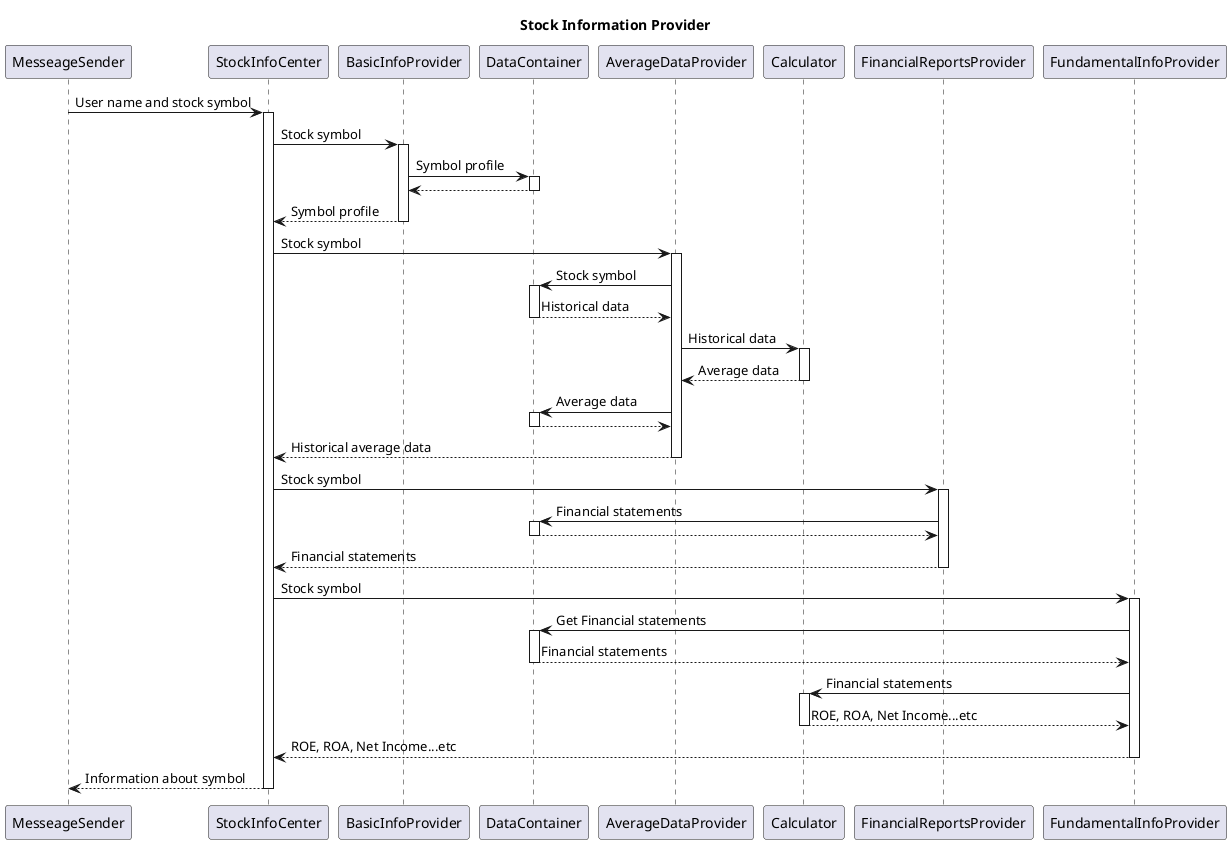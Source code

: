 @startuml

title Stock Information Provider

MesseageSender -> StockInfoCenter: User name and stock symbol
activate StockInfoCenter
    StockInfoCenter -> BasicInfoProvider: Stock symbol
    activate BasicInfoProvider
        BasicInfoProvider -> DataContainer: Symbol profile
        activate DataContainer
            DataContainer --> BasicInfoProvider:
        deactivate DataContainer
        BasicInfoProvider --> StockInfoCenter: Symbol profile
    deactivate BasicInfoProvider

    StockInfoCenter -> AverageDataProvider: Stock symbol
    activate AverageDataProvider
        AverageDataProvider -> DataContainer: Stock symbol
        activate DataContainer
            DataContainer --> AverageDataProvider: Historical data
        deactivate DataContainer

        AverageDataProvider -> Calculator: Historical data
        activate Calculator
            Calculator --> AverageDataProvider: Average data
        deactivate Calculator

        AverageDataProvider -> DataContainer: Average data
        activate DataContainer
            DataContainer --> AverageDataProvider:
        deactivate DataContainer

        AverageDataProvider --> StockInfoCenter: Historical average data
    deactivate AverageDataProvider

    StockInfoCenter -> FinancialReportsProvider: Stock symbol
    activate FinancialReportsProvider
        FinancialReportsProvider -> DataContainer: Financial statements
        activate DataContainer
            DataContainer --> FinancialReportsProvider:
        deactivate DataContainer

        FinancialReportsProvider --> StockInfoCenter: Financial statements
    deactivate FinancialReportsProvider

    StockInfoCenter -> FundamentalInfoProvider: Stock symbol
    activate FundamentalInfoProvider
        FundamentalInfoProvider -> DataContainer: Get Financial statements
        activate DataContainer
            DataContainer --> FundamentalInfoProvider: Financial statements
        deactivate DataContainer

        FundamentalInfoProvider -> Calculator: Financial statements
        activate Calculator
            Calculator --> FundamentalInfoProvider: ROE, ROA, Net Income...etc
        deactivate Calculator

        FundamentalInfoProvider --> StockInfoCenter: ROE, ROA, Net Income...etc
    deactivate FundamentalInfoProvider

StockInfoCenter --> MesseageSender: Information about symbol
deactivate StockInfoCenter

@enduml